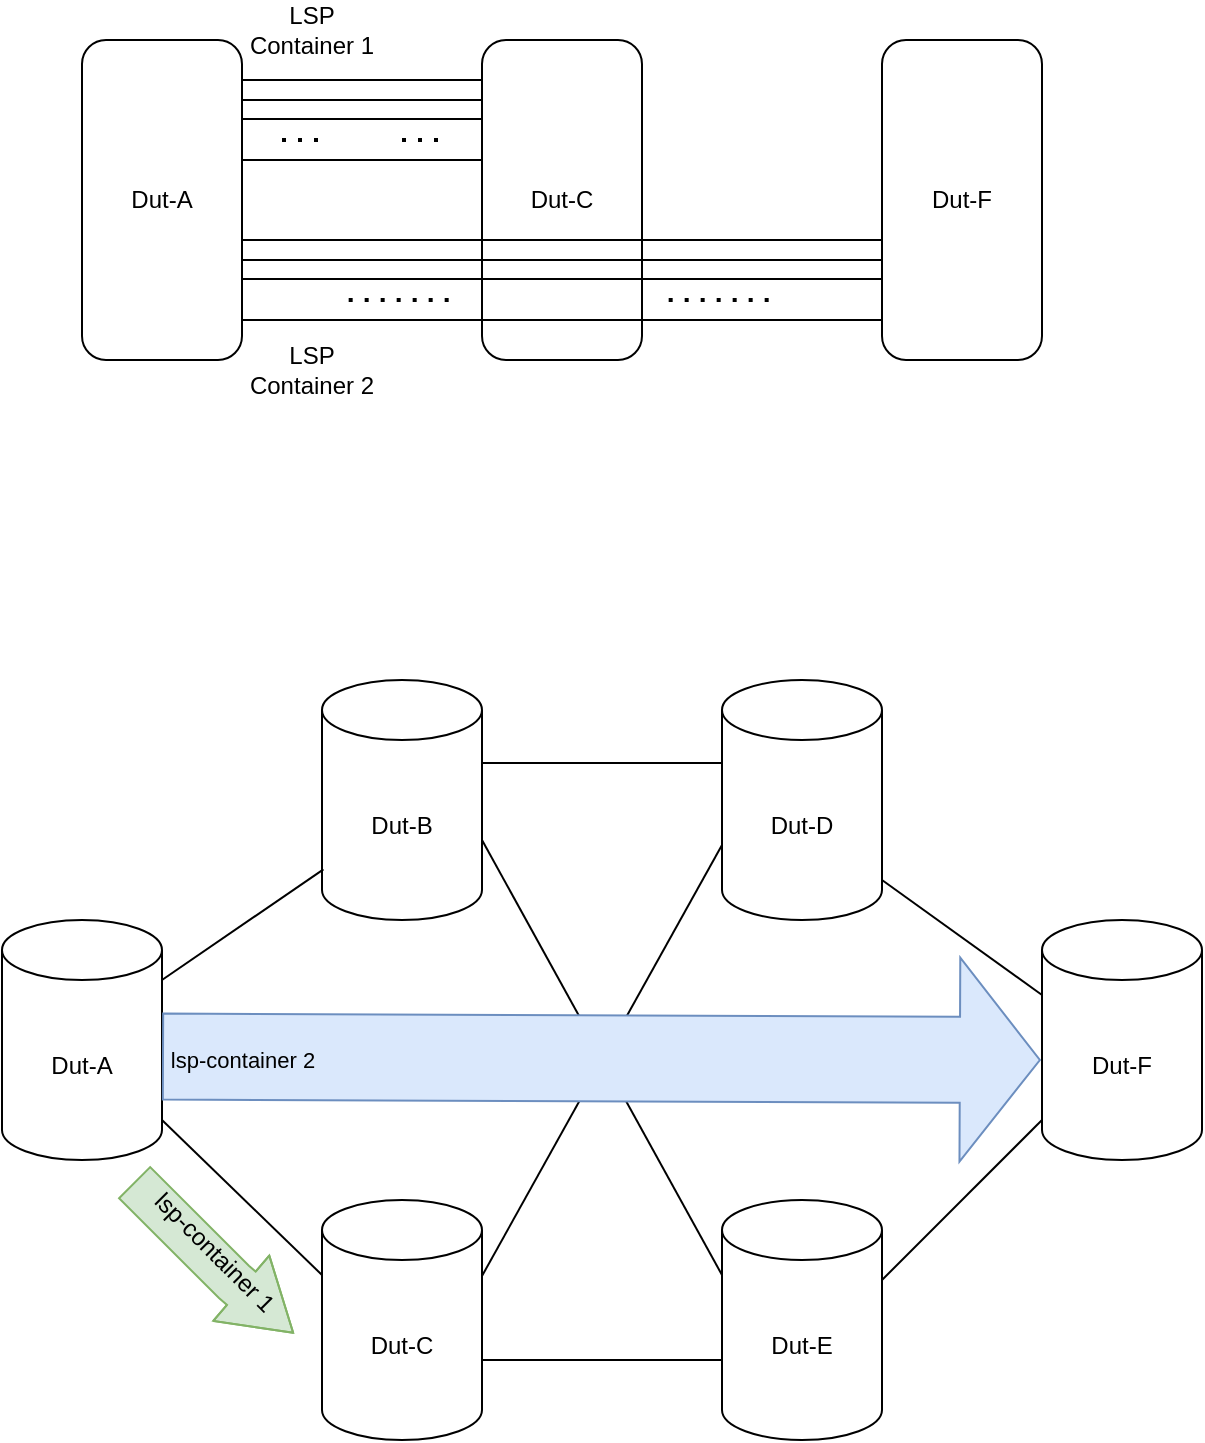 <mxfile version="28.2.3">
  <diagram name="Page-1" id="A8gif9t88K-8BfV-KYZG">
    <mxGraphModel dx="1191" dy="764" grid="1" gridSize="10" guides="1" tooltips="1" connect="1" arrows="1" fold="1" page="1" pageScale="1" pageWidth="850" pageHeight="1100" math="0" shadow="0">
      <root>
        <mxCell id="0" />
        <mxCell id="1" parent="0" />
        <mxCell id="SFS-I_R82uOLM07TbGk4-1" value="Dut-A" style="rounded=1;whiteSpace=wrap;html=1;" vertex="1" parent="1">
          <mxGeometry x="80" y="320" width="80" height="160" as="geometry" />
        </mxCell>
        <mxCell id="SFS-I_R82uOLM07TbGk4-2" value="Dut-C" style="rounded=1;whiteSpace=wrap;html=1;" vertex="1" parent="1">
          <mxGeometry x="280" y="320" width="80" height="160" as="geometry" />
        </mxCell>
        <mxCell id="SFS-I_R82uOLM07TbGk4-3" value="Dut-F" style="rounded=1;whiteSpace=wrap;html=1;" vertex="1" parent="1">
          <mxGeometry x="480" y="320" width="80" height="160" as="geometry" />
        </mxCell>
        <mxCell id="SFS-I_R82uOLM07TbGk4-12" value="" style="group" vertex="1" connectable="0" parent="1">
          <mxGeometry x="160" y="340" width="120" height="40" as="geometry" />
        </mxCell>
        <mxCell id="SFS-I_R82uOLM07TbGk4-13" value="" style="endArrow=none;html=1;rounded=0;" edge="1" parent="SFS-I_R82uOLM07TbGk4-12">
          <mxGeometry width="50" height="50" relative="1" as="geometry">
            <mxPoint as="sourcePoint" />
            <mxPoint x="120" as="targetPoint" />
          </mxGeometry>
        </mxCell>
        <mxCell id="SFS-I_R82uOLM07TbGk4-14" value="" style="endArrow=none;html=1;rounded=0;entryX=0;entryY=0.25;entryDx=0;entryDy=0;" edge="1" parent="SFS-I_R82uOLM07TbGk4-12">
          <mxGeometry width="50" height="50" relative="1" as="geometry">
            <mxPoint y="10" as="sourcePoint" />
            <mxPoint x="120" y="10" as="targetPoint" />
          </mxGeometry>
        </mxCell>
        <mxCell id="SFS-I_R82uOLM07TbGk4-15" value="" style="endArrow=none;html=1;rounded=0;entryX=0;entryY=0.25;entryDx=0;entryDy=0;" edge="1" parent="SFS-I_R82uOLM07TbGk4-12">
          <mxGeometry width="50" height="50" relative="1" as="geometry">
            <mxPoint y="19.5" as="sourcePoint" />
            <mxPoint x="120" y="19.5" as="targetPoint" />
          </mxGeometry>
        </mxCell>
        <mxCell id="SFS-I_R82uOLM07TbGk4-16" value="" style="endArrow=none;html=1;rounded=0;entryX=0;entryY=0.25;entryDx=0;entryDy=0;" edge="1" parent="SFS-I_R82uOLM07TbGk4-12">
          <mxGeometry width="50" height="50" relative="1" as="geometry">
            <mxPoint y="40" as="sourcePoint" />
            <mxPoint x="120" y="40" as="targetPoint" />
          </mxGeometry>
        </mxCell>
        <mxCell id="SFS-I_R82uOLM07TbGk4-17" value="" style="endArrow=none;dashed=1;html=1;dashPattern=1 3;strokeWidth=2;rounded=0;" edge="1" parent="SFS-I_R82uOLM07TbGk4-12">
          <mxGeometry width="50" height="50" relative="1" as="geometry">
            <mxPoint x="20" y="30" as="sourcePoint" />
            <mxPoint x="40" y="30" as="targetPoint" />
            <Array as="points">
              <mxPoint x="30" y="30" />
            </Array>
          </mxGeometry>
        </mxCell>
        <mxCell id="SFS-I_R82uOLM07TbGk4-18" value="" style="endArrow=none;dashed=1;html=1;dashPattern=1 3;strokeWidth=2;rounded=0;" edge="1" parent="SFS-I_R82uOLM07TbGk4-12">
          <mxGeometry width="50" height="50" relative="1" as="geometry">
            <mxPoint x="80" y="30" as="sourcePoint" />
            <mxPoint x="100" y="30" as="targetPoint" />
            <Array as="points">
              <mxPoint x="90" y="30" />
            </Array>
          </mxGeometry>
        </mxCell>
        <mxCell id="SFS-I_R82uOLM07TbGk4-21" value="" style="group" vertex="1" connectable="0" parent="1">
          <mxGeometry x="160" y="420" width="320" height="40" as="geometry" />
        </mxCell>
        <mxCell id="SFS-I_R82uOLM07TbGk4-22" value="" style="endArrow=none;html=1;rounded=0;" edge="1" parent="SFS-I_R82uOLM07TbGk4-21">
          <mxGeometry width="50" height="50" relative="1" as="geometry">
            <mxPoint as="sourcePoint" />
            <mxPoint x="320" as="targetPoint" />
          </mxGeometry>
        </mxCell>
        <mxCell id="SFS-I_R82uOLM07TbGk4-23" value="" style="endArrow=none;html=1;rounded=0;entryX=0;entryY=0.25;entryDx=0;entryDy=0;" edge="1" parent="SFS-I_R82uOLM07TbGk4-21">
          <mxGeometry width="50" height="50" relative="1" as="geometry">
            <mxPoint y="10" as="sourcePoint" />
            <mxPoint x="320" y="10" as="targetPoint" />
          </mxGeometry>
        </mxCell>
        <mxCell id="SFS-I_R82uOLM07TbGk4-24" value="" style="endArrow=none;html=1;rounded=0;entryX=0;entryY=0.25;entryDx=0;entryDy=0;" edge="1" parent="SFS-I_R82uOLM07TbGk4-21">
          <mxGeometry width="50" height="50" relative="1" as="geometry">
            <mxPoint y="19.5" as="sourcePoint" />
            <mxPoint x="320" y="19.5" as="targetPoint" />
          </mxGeometry>
        </mxCell>
        <mxCell id="SFS-I_R82uOLM07TbGk4-25" value="" style="endArrow=none;html=1;rounded=0;entryX=0;entryY=0.25;entryDx=0;entryDy=0;" edge="1" parent="SFS-I_R82uOLM07TbGk4-21">
          <mxGeometry width="50" height="50" relative="1" as="geometry">
            <mxPoint y="40" as="sourcePoint" />
            <mxPoint x="320" y="40" as="targetPoint" />
          </mxGeometry>
        </mxCell>
        <mxCell id="SFS-I_R82uOLM07TbGk4-26" value="" style="endArrow=none;dashed=1;html=1;dashPattern=1 3;strokeWidth=2;rounded=0;" edge="1" parent="SFS-I_R82uOLM07TbGk4-21">
          <mxGeometry width="50" height="50" relative="1" as="geometry">
            <mxPoint x="53.333" y="30" as="sourcePoint" />
            <mxPoint x="106.667" y="30" as="targetPoint" />
            <Array as="points">
              <mxPoint x="80" y="30" />
            </Array>
          </mxGeometry>
        </mxCell>
        <mxCell id="SFS-I_R82uOLM07TbGk4-27" value="" style="endArrow=none;dashed=1;html=1;dashPattern=1 3;strokeWidth=2;rounded=0;" edge="1" parent="SFS-I_R82uOLM07TbGk4-21">
          <mxGeometry width="50" height="50" relative="1" as="geometry">
            <mxPoint x="213.333" y="30" as="sourcePoint" />
            <mxPoint x="266.667" y="30" as="targetPoint" />
            <Array as="points">
              <mxPoint x="240" y="30" />
            </Array>
          </mxGeometry>
        </mxCell>
        <mxCell id="SFS-I_R82uOLM07TbGk4-28" value="LSP Container 1" style="text;html=1;align=center;verticalAlign=middle;whiteSpace=wrap;rounded=0;" vertex="1" parent="1">
          <mxGeometry x="160" y="300" width="70" height="30" as="geometry" />
        </mxCell>
        <mxCell id="SFS-I_R82uOLM07TbGk4-30" value="LSP Container 2" style="text;html=1;align=center;verticalAlign=middle;whiteSpace=wrap;rounded=0;" vertex="1" parent="1">
          <mxGeometry x="160" y="470" width="70" height="30" as="geometry" />
        </mxCell>
        <mxCell id="SFS-I_R82uOLM07TbGk4-32" value="Dut-A" style="shape=cylinder3;whiteSpace=wrap;html=1;boundedLbl=1;backgroundOutline=1;size=15;" vertex="1" parent="1">
          <mxGeometry x="40" y="760" width="80" height="120" as="geometry" />
        </mxCell>
        <mxCell id="SFS-I_R82uOLM07TbGk4-34" value="Dut-B" style="shape=cylinder3;whiteSpace=wrap;html=1;boundedLbl=1;backgroundOutline=1;size=15;" vertex="1" parent="1">
          <mxGeometry x="200" y="640" width="80" height="120" as="geometry" />
        </mxCell>
        <mxCell id="SFS-I_R82uOLM07TbGk4-35" value="Dut-C" style="shape=cylinder3;whiteSpace=wrap;html=1;boundedLbl=1;backgroundOutline=1;size=15;" vertex="1" parent="1">
          <mxGeometry x="200" y="900" width="80" height="120" as="geometry" />
        </mxCell>
        <mxCell id="SFS-I_R82uOLM07TbGk4-36" value="Dut-D" style="shape=cylinder3;whiteSpace=wrap;html=1;boundedLbl=1;backgroundOutline=1;size=15;" vertex="1" parent="1">
          <mxGeometry x="400" y="640" width="80" height="120" as="geometry" />
        </mxCell>
        <mxCell id="SFS-I_R82uOLM07TbGk4-37" value="Dut-E" style="shape=cylinder3;whiteSpace=wrap;html=1;boundedLbl=1;backgroundOutline=1;size=15;" vertex="1" parent="1">
          <mxGeometry x="400" y="900" width="80" height="120" as="geometry" />
        </mxCell>
        <mxCell id="SFS-I_R82uOLM07TbGk4-38" value="Dut-F" style="shape=cylinder3;whiteSpace=wrap;html=1;boundedLbl=1;backgroundOutline=1;size=15;" vertex="1" parent="1">
          <mxGeometry x="560" y="760" width="80" height="120" as="geometry" />
        </mxCell>
        <mxCell id="SFS-I_R82uOLM07TbGk4-43" value="" style="endArrow=none;html=1;rounded=0;entryX=0;entryY=0;entryDx=0;entryDy=37.5;entryPerimeter=0;" edge="1" parent="1" target="SFS-I_R82uOLM07TbGk4-35">
          <mxGeometry width="50" height="50" relative="1" as="geometry">
            <mxPoint x="120" y="860" as="sourcePoint" />
            <mxPoint x="170" y="810" as="targetPoint" />
          </mxGeometry>
        </mxCell>
        <mxCell id="SFS-I_R82uOLM07TbGk4-44" value="" style="endArrow=none;html=1;rounded=0;entryX=0.009;entryY=0.789;entryDx=0;entryDy=0;entryPerimeter=0;" edge="1" parent="1" target="SFS-I_R82uOLM07TbGk4-34">
          <mxGeometry width="50" height="50" relative="1" as="geometry">
            <mxPoint x="120" y="790" as="sourcePoint" />
            <mxPoint x="170" y="740" as="targetPoint" />
          </mxGeometry>
        </mxCell>
        <mxCell id="SFS-I_R82uOLM07TbGk4-45" value="" style="endArrow=none;html=1;rounded=0;entryX=0;entryY=0;entryDx=0;entryDy=82.5;entryPerimeter=0;exitX=1;exitY=0;exitDx=0;exitDy=82.5;exitPerimeter=0;" edge="1" parent="1">
          <mxGeometry width="50" height="50" relative="1" as="geometry">
            <mxPoint x="280" y="681.5" as="sourcePoint" />
            <mxPoint x="400" y="681.5" as="targetPoint" />
          </mxGeometry>
        </mxCell>
        <mxCell id="SFS-I_R82uOLM07TbGk4-46" value="" style="endArrow=none;html=1;rounded=0;entryX=0;entryY=0;entryDx=0;entryDy=82.5;entryPerimeter=0;exitX=1;exitY=0;exitDx=0;exitDy=82.5;exitPerimeter=0;" edge="1" parent="1">
          <mxGeometry width="50" height="50" relative="1" as="geometry">
            <mxPoint x="280" y="980" as="sourcePoint" />
            <mxPoint x="400" y="980" as="targetPoint" />
          </mxGeometry>
        </mxCell>
        <mxCell id="SFS-I_R82uOLM07TbGk4-47" value="" style="endArrow=none;html=1;rounded=0;entryX=0;entryY=0;entryDx=0;entryDy=37.5;entryPerimeter=0;" edge="1" parent="1" target="SFS-I_R82uOLM07TbGk4-38">
          <mxGeometry width="50" height="50" relative="1" as="geometry">
            <mxPoint x="480" y="740" as="sourcePoint" />
            <mxPoint x="530" y="690" as="targetPoint" />
          </mxGeometry>
        </mxCell>
        <mxCell id="SFS-I_R82uOLM07TbGk4-48" value="" style="endArrow=none;html=1;rounded=0;" edge="1" parent="1" target="SFS-I_R82uOLM07TbGk4-38">
          <mxGeometry width="50" height="50" relative="1" as="geometry">
            <mxPoint x="480" y="940" as="sourcePoint" />
            <mxPoint x="530" y="890" as="targetPoint" />
          </mxGeometry>
        </mxCell>
        <mxCell id="SFS-I_R82uOLM07TbGk4-49" value="" style="endArrow=none;html=1;rounded=0;entryX=0;entryY=0;entryDx=0;entryDy=37.5;entryPerimeter=0;" edge="1" parent="1" target="SFS-I_R82uOLM07TbGk4-37">
          <mxGeometry width="50" height="50" relative="1" as="geometry">
            <mxPoint x="280" y="720" as="sourcePoint" />
            <mxPoint x="330" y="670" as="targetPoint" />
          </mxGeometry>
        </mxCell>
        <mxCell id="SFS-I_R82uOLM07TbGk4-50" value="" style="endArrow=none;html=1;rounded=0;entryX=0;entryY=0;entryDx=0;entryDy=82.5;entryPerimeter=0;" edge="1" parent="1" target="SFS-I_R82uOLM07TbGk4-36">
          <mxGeometry width="50" height="50" relative="1" as="geometry">
            <mxPoint x="280" y="938" as="sourcePoint" />
            <mxPoint x="350" y="780" as="targetPoint" />
          </mxGeometry>
        </mxCell>
        <mxCell id="SFS-I_R82uOLM07TbGk4-53" value="" style="shape=flexArrow;endArrow=classic;html=1;rounded=0;fillColor=#dae8fc;strokeColor=#6c8ebf;endWidth=58;endSize=13;exitX=1.007;exitY=0.569;exitDx=0;exitDy=0;exitPerimeter=0;entryX=0;entryY=0.5;entryDx=0;entryDy=0;entryPerimeter=0;width=43;" edge="1" parent="1">
          <mxGeometry width="50" height="50" relative="1" as="geometry">
            <mxPoint x="120.0" y="828.28" as="sourcePoint" />
            <mxPoint x="559.44" y="830" as="targetPoint" />
            <Array as="points" />
          </mxGeometry>
        </mxCell>
        <mxCell id="SFS-I_R82uOLM07TbGk4-58" value="lsp-container 2" style="edgeLabel;html=1;align=center;verticalAlign=middle;resizable=0;points=[];labelBackgroundColor=none;" vertex="1" connectable="0" parent="SFS-I_R82uOLM07TbGk4-53">
          <mxGeometry x="-0.221" y="2" relative="1" as="geometry">
            <mxPoint x="-131" y="3" as="offset" />
          </mxGeometry>
        </mxCell>
        <mxCell id="SFS-I_R82uOLM07TbGk4-57" value="" style="group" vertex="1" connectable="0" parent="1">
          <mxGeometry x="99.998" y="879.998" width="91.924" height="91.924" as="geometry" />
        </mxCell>
        <mxCell id="SFS-I_R82uOLM07TbGk4-51" value="" style="shape=flexArrow;endArrow=classic;html=1;rounded=0;fillColor=#d5e8d4;strokeColor=#82b366;width=22;endSize=11.05;" edge="1" parent="SFS-I_R82uOLM07TbGk4-57">
          <mxGeometry width="50" height="50" relative="1" as="geometry">
            <mxPoint x="5.962" y="10.962" as="sourcePoint" />
            <mxPoint x="85.962" y="86.676" as="targetPoint" />
            <Array as="points">
              <mxPoint x="55.962" y="60.962" />
            </Array>
          </mxGeometry>
        </mxCell>
        <mxCell id="SFS-I_R82uOLM07TbGk4-52" value="lsp-container 1" style="text;html=1;align=center;verticalAlign=middle;resizable=0;points=[];autosize=1;strokeColor=none;fillColor=none;rotation=45;" vertex="1" parent="SFS-I_R82uOLM07TbGk4-57">
          <mxGeometry x="-4.038" y="30.962" width="100" height="30" as="geometry" />
        </mxCell>
      </root>
    </mxGraphModel>
  </diagram>
</mxfile>
